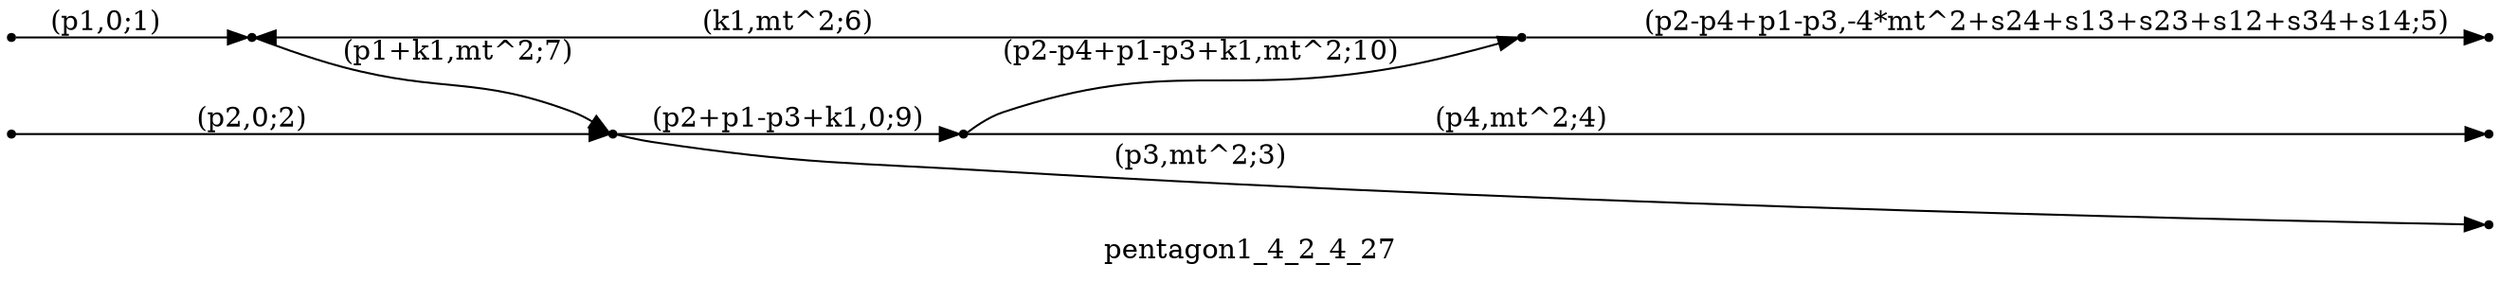 digraph pentagon1_4_2_4_27 {
  label="pentagon1_4_2_4_27";
  rankdir="LR";
  subgraph edges {
    -1 -> 2 [label="(p1,0;1)"];
    -2 -> 3 [label="(p2,0;2)"];
    3 -> -3 [label="(p3,mt^2;3)"];
    4 -> -4 [label="(p4,mt^2;4)"];
    1 -> -5 [label="(p2-p4+p1-p3,-4*mt^2+s24+s13+s23+s12+s34+s14;5)"];
    1 -> 2 [label="(k1,mt^2;6)"];
    2 -> 3 [label="(p1+k1,mt^2;7)"];
    3 -> 4 [label="(p2+p1-p3+k1,0;9)"];
    4 -> 1 [label="(p2-p4+p1-p3+k1,mt^2;10)"];
  }
  subgraph incoming { rank="source"; -1; -2; }
  subgraph outgoing { rank="sink"; -3; -4; -5; }
-5 [shape=point];
-4 [shape=point];
-3 [shape=point];
-2 [shape=point];
-1 [shape=point];
1 [shape=point];
2 [shape=point];
3 [shape=point];
4 [shape=point];
}

